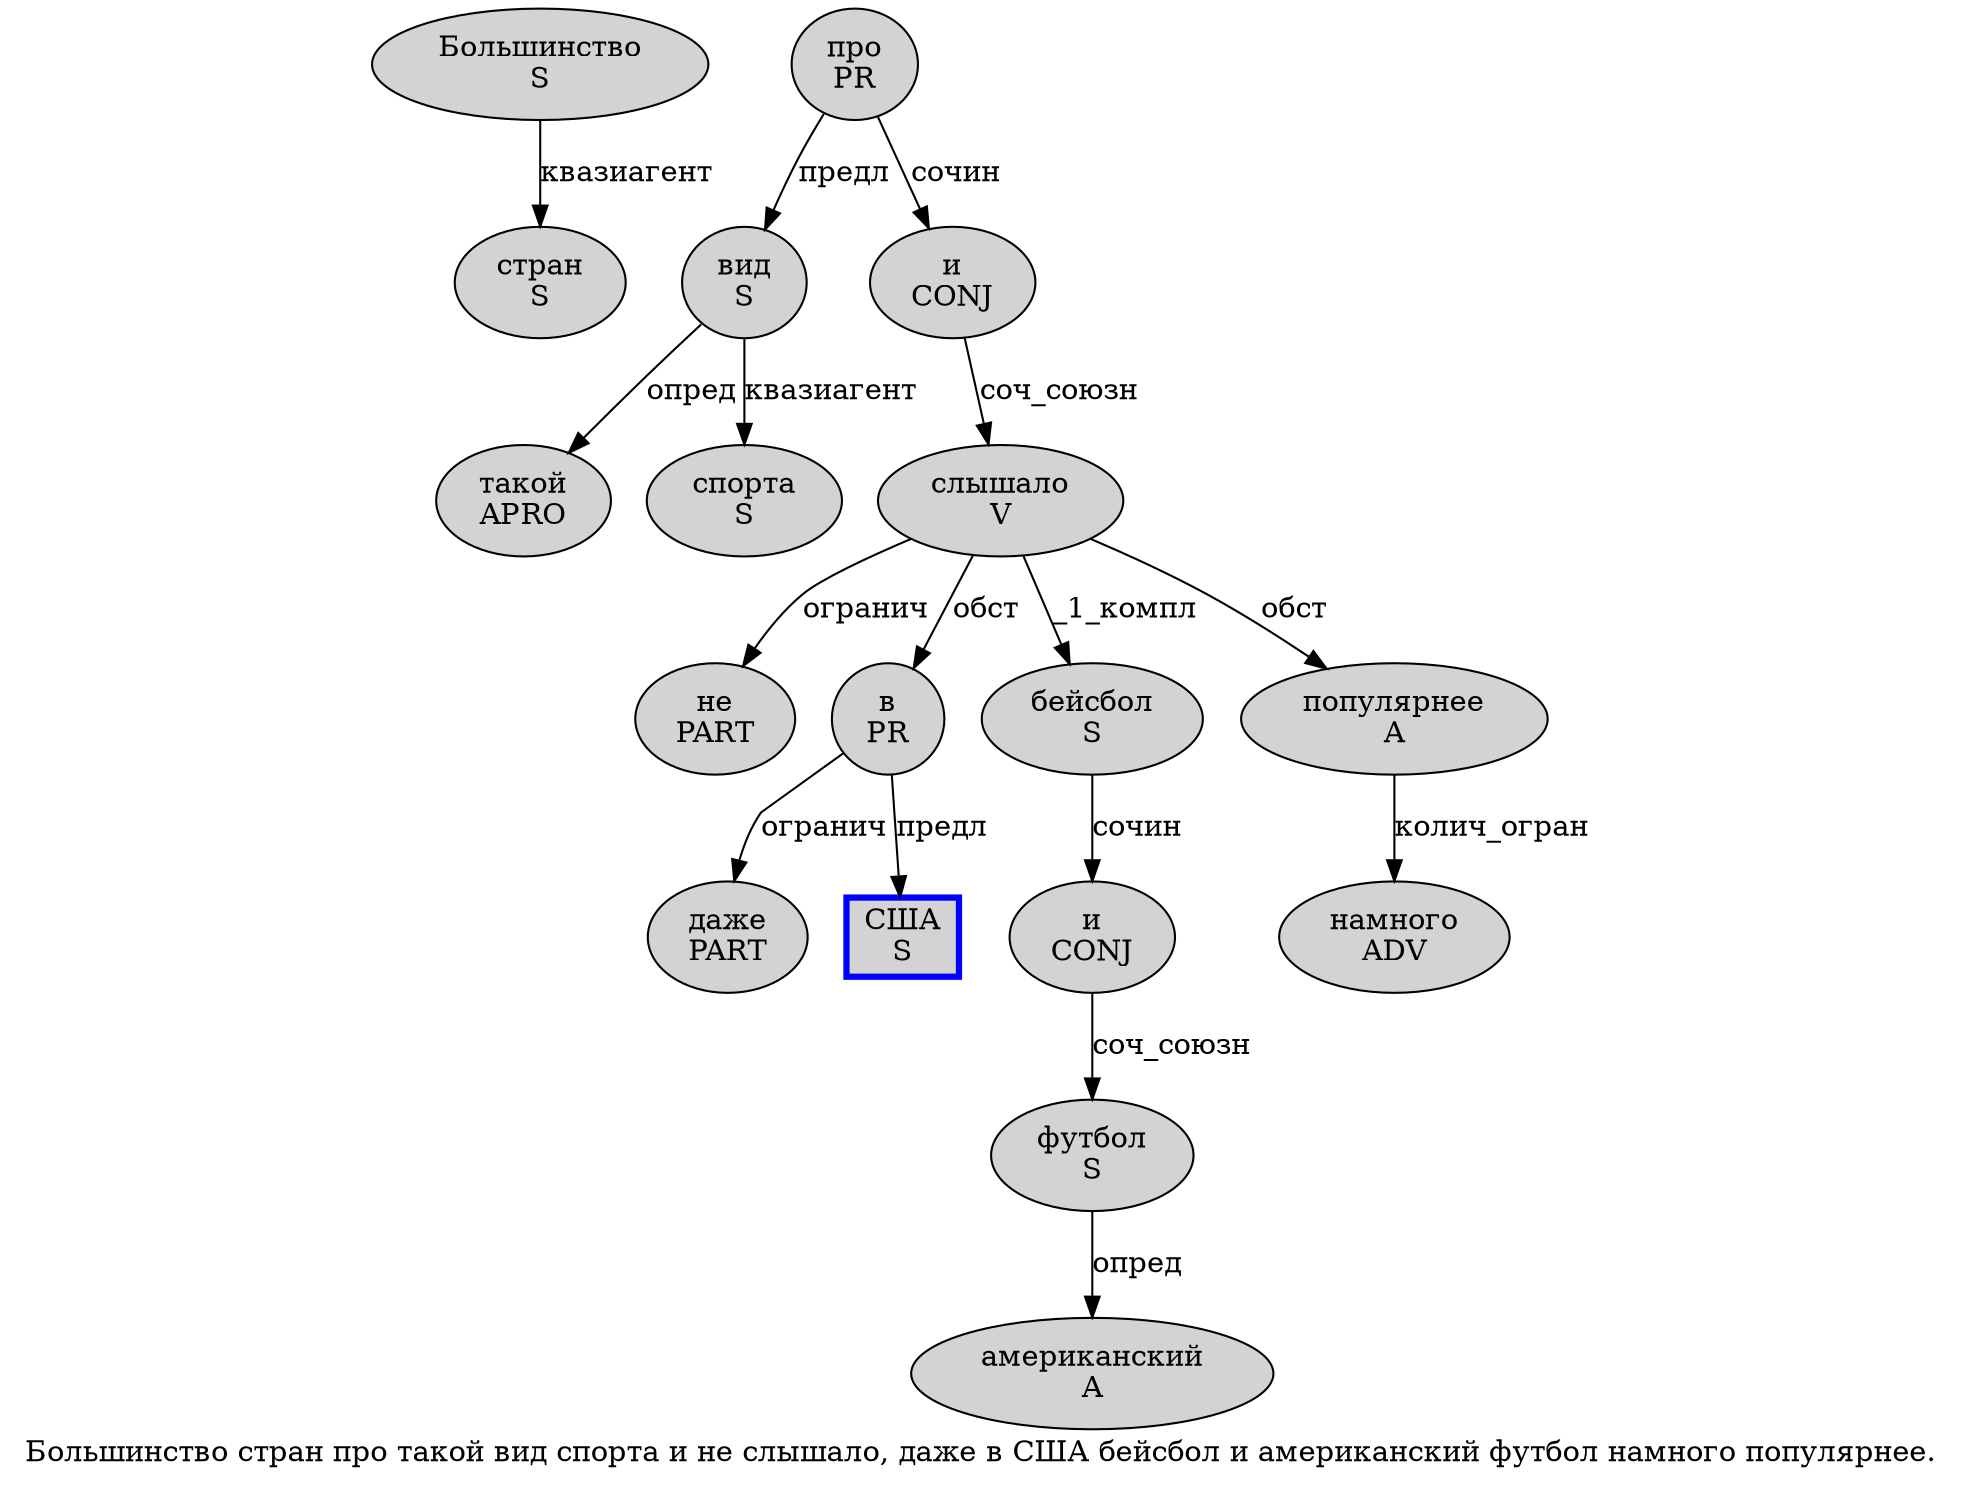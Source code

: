 digraph SENTENCE_3769 {
	graph [label="Большинство стран про такой вид спорта и не слышало, даже в США бейсбол и американский футбол намного популярнее."]
	node [style=filled]
		0 [label="Большинство
S" color="" fillcolor=lightgray penwidth=1 shape=ellipse]
		1 [label="стран
S" color="" fillcolor=lightgray penwidth=1 shape=ellipse]
		2 [label="про
PR" color="" fillcolor=lightgray penwidth=1 shape=ellipse]
		3 [label="такой
APRO" color="" fillcolor=lightgray penwidth=1 shape=ellipse]
		4 [label="вид
S" color="" fillcolor=lightgray penwidth=1 shape=ellipse]
		5 [label="спорта
S" color="" fillcolor=lightgray penwidth=1 shape=ellipse]
		6 [label="и
CONJ" color="" fillcolor=lightgray penwidth=1 shape=ellipse]
		7 [label="не
PART" color="" fillcolor=lightgray penwidth=1 shape=ellipse]
		8 [label="слышало
V" color="" fillcolor=lightgray penwidth=1 shape=ellipse]
		10 [label="даже
PART" color="" fillcolor=lightgray penwidth=1 shape=ellipse]
		11 [label="в
PR" color="" fillcolor=lightgray penwidth=1 shape=ellipse]
		12 [label="США
S" color=blue fillcolor=lightgray penwidth=3 shape=box]
		13 [label="бейсбол
S" color="" fillcolor=lightgray penwidth=1 shape=ellipse]
		14 [label="и
CONJ" color="" fillcolor=lightgray penwidth=1 shape=ellipse]
		15 [label="американский
A" color="" fillcolor=lightgray penwidth=1 shape=ellipse]
		16 [label="футбол
S" color="" fillcolor=lightgray penwidth=1 shape=ellipse]
		17 [label="намного
ADV" color="" fillcolor=lightgray penwidth=1 shape=ellipse]
		18 [label="популярнее
A" color="" fillcolor=lightgray penwidth=1 shape=ellipse]
			2 -> 4 [label="предл"]
			2 -> 6 [label="сочин"]
			13 -> 14 [label="сочин"]
			11 -> 10 [label="огранич"]
			11 -> 12 [label="предл"]
			18 -> 17 [label="колич_огран"]
			6 -> 8 [label="соч_союзн"]
			0 -> 1 [label="квазиагент"]
			4 -> 3 [label="опред"]
			4 -> 5 [label="квазиагент"]
			8 -> 7 [label="огранич"]
			8 -> 11 [label="обст"]
			8 -> 13 [label="_1_компл"]
			8 -> 18 [label="обст"]
			16 -> 15 [label="опред"]
			14 -> 16 [label="соч_союзн"]
}